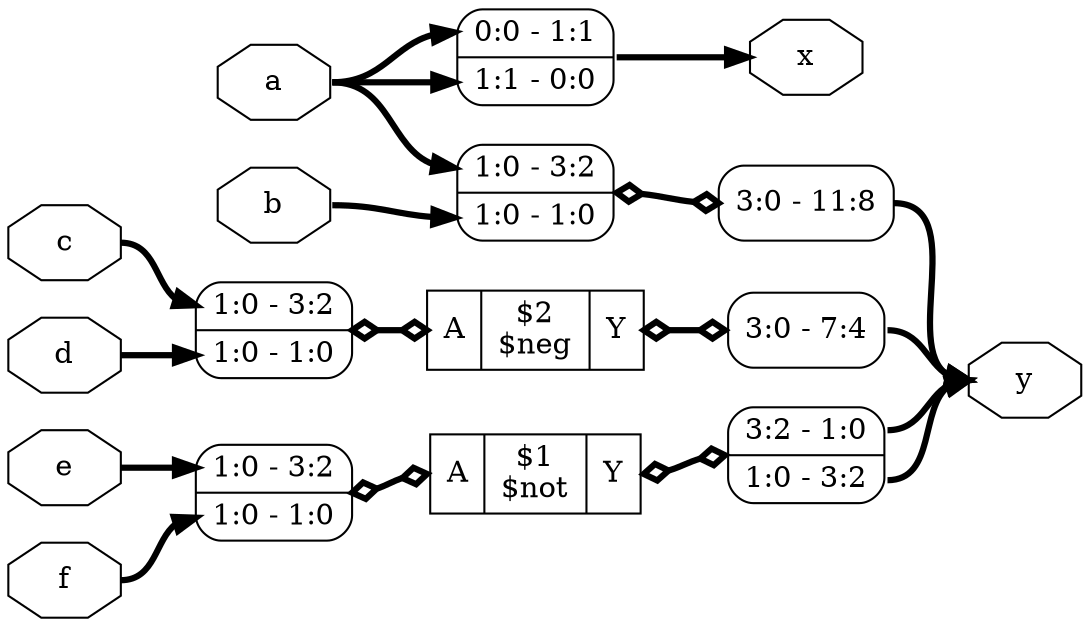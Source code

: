 digraph "splice_demo" {
rankdir="LR";
remincross=true;
n1 [ shape=octagon, label="a", color="black", fontcolor="black" ];
n2 [ shape=octagon, label="b", color="black", fontcolor="black" ];
n3 [ shape=octagon, label="c", color="black", fontcolor="black" ];
n4 [ shape=octagon, label="d", color="black", fontcolor="black" ];
n5 [ shape=octagon, label="e", color="black", fontcolor="black" ];
n6 [ shape=octagon, label="f", color="black", fontcolor="black" ];
n7 [ shape=octagon, label="x", color="black", fontcolor="black" ];
n8 [ shape=octagon, label="y", color="black", fontcolor="black" ];
c11 [ shape=record, label="{{<p9> A}|$2\n$neg|{<p10> Y}}" ];
x0 [ shape=record, style=rounded, label="<s1> 1:0 - 3:2 |<s0> 1:0 - 1:0 " ];
x0:e -> c11:p9:w [arrowhead=odiamond, arrowtail=odiamond, dir=both, color="black", style="setlinewidth(3)", label=""];
x1 [ shape=record, style=rounded, label="<s0> 3:0 - 7:4 " ];
c11:p10:e -> x1:w [arrowhead=odiamond, arrowtail=odiamond, dir=both, color="black", style="setlinewidth(3)", label=""];
c12 [ shape=record, label="{{<p9> A}|$1\n$not|{<p10> Y}}" ];
x2 [ shape=record, style=rounded, label="<s1> 1:0 - 3:2 |<s0> 1:0 - 1:0 " ];
x2:e -> c12:p9:w [arrowhead=odiamond, arrowtail=odiamond, dir=both, color="black", style="setlinewidth(3)", label=""];
x3 [ shape=record, style=rounded, label="<s1> 3:2 - 1:0 |<s0> 1:0 - 3:2 " ];
c12:p10:e -> x3:w [arrowhead=odiamond, arrowtail=odiamond, dir=both, color="black", style="setlinewidth(3)", label=""];
x4 [ shape=record, style=rounded, label="<s1> 0:0 - 1:1 |<s0> 1:1 - 0:0 " ];
x5 [ shape=record, style=rounded, label="<s1> 1:0 - 3:2 |<s0> 1:0 - 1:0 " ];
x6 [ shape=record, style=rounded, label="<s0> 3:0 - 11:8 " ];
x5:e -> x6:w [arrowhead=odiamond, arrowtail=odiamond, dir=both, color="black", style="setlinewidth(3)", label=""];
n1:e -> x4:s0:w [color="black", style="setlinewidth(3)", label=""];
n1:e -> x4:s1:w [color="black", style="setlinewidth(3)", label=""];
n1:e -> x5:s1:w [color="black", style="setlinewidth(3)", label=""];
n2:e -> x5:s0:w [color="black", style="setlinewidth(3)", label=""];
n3:e -> x0:s1:w [color="black", style="setlinewidth(3)", label=""];
n4:e -> x0:s0:w [color="black", style="setlinewidth(3)", label=""];
n5:e -> x2:s1:w [color="black", style="setlinewidth(3)", label=""];
n6:e -> x2:s0:w [color="black", style="setlinewidth(3)", label=""];
x4:e -> n7:w [color="black", style="setlinewidth(3)", label=""];
x1:s0:e -> n8:w [color="black", style="setlinewidth(3)", label=""];
x3:s0:e -> n8:w [color="black", style="setlinewidth(3)", label=""];
x3:s1:e -> n8:w [color="black", style="setlinewidth(3)", label=""];
x6:s0:e -> n8:w [color="black", style="setlinewidth(3)", label=""];
}
